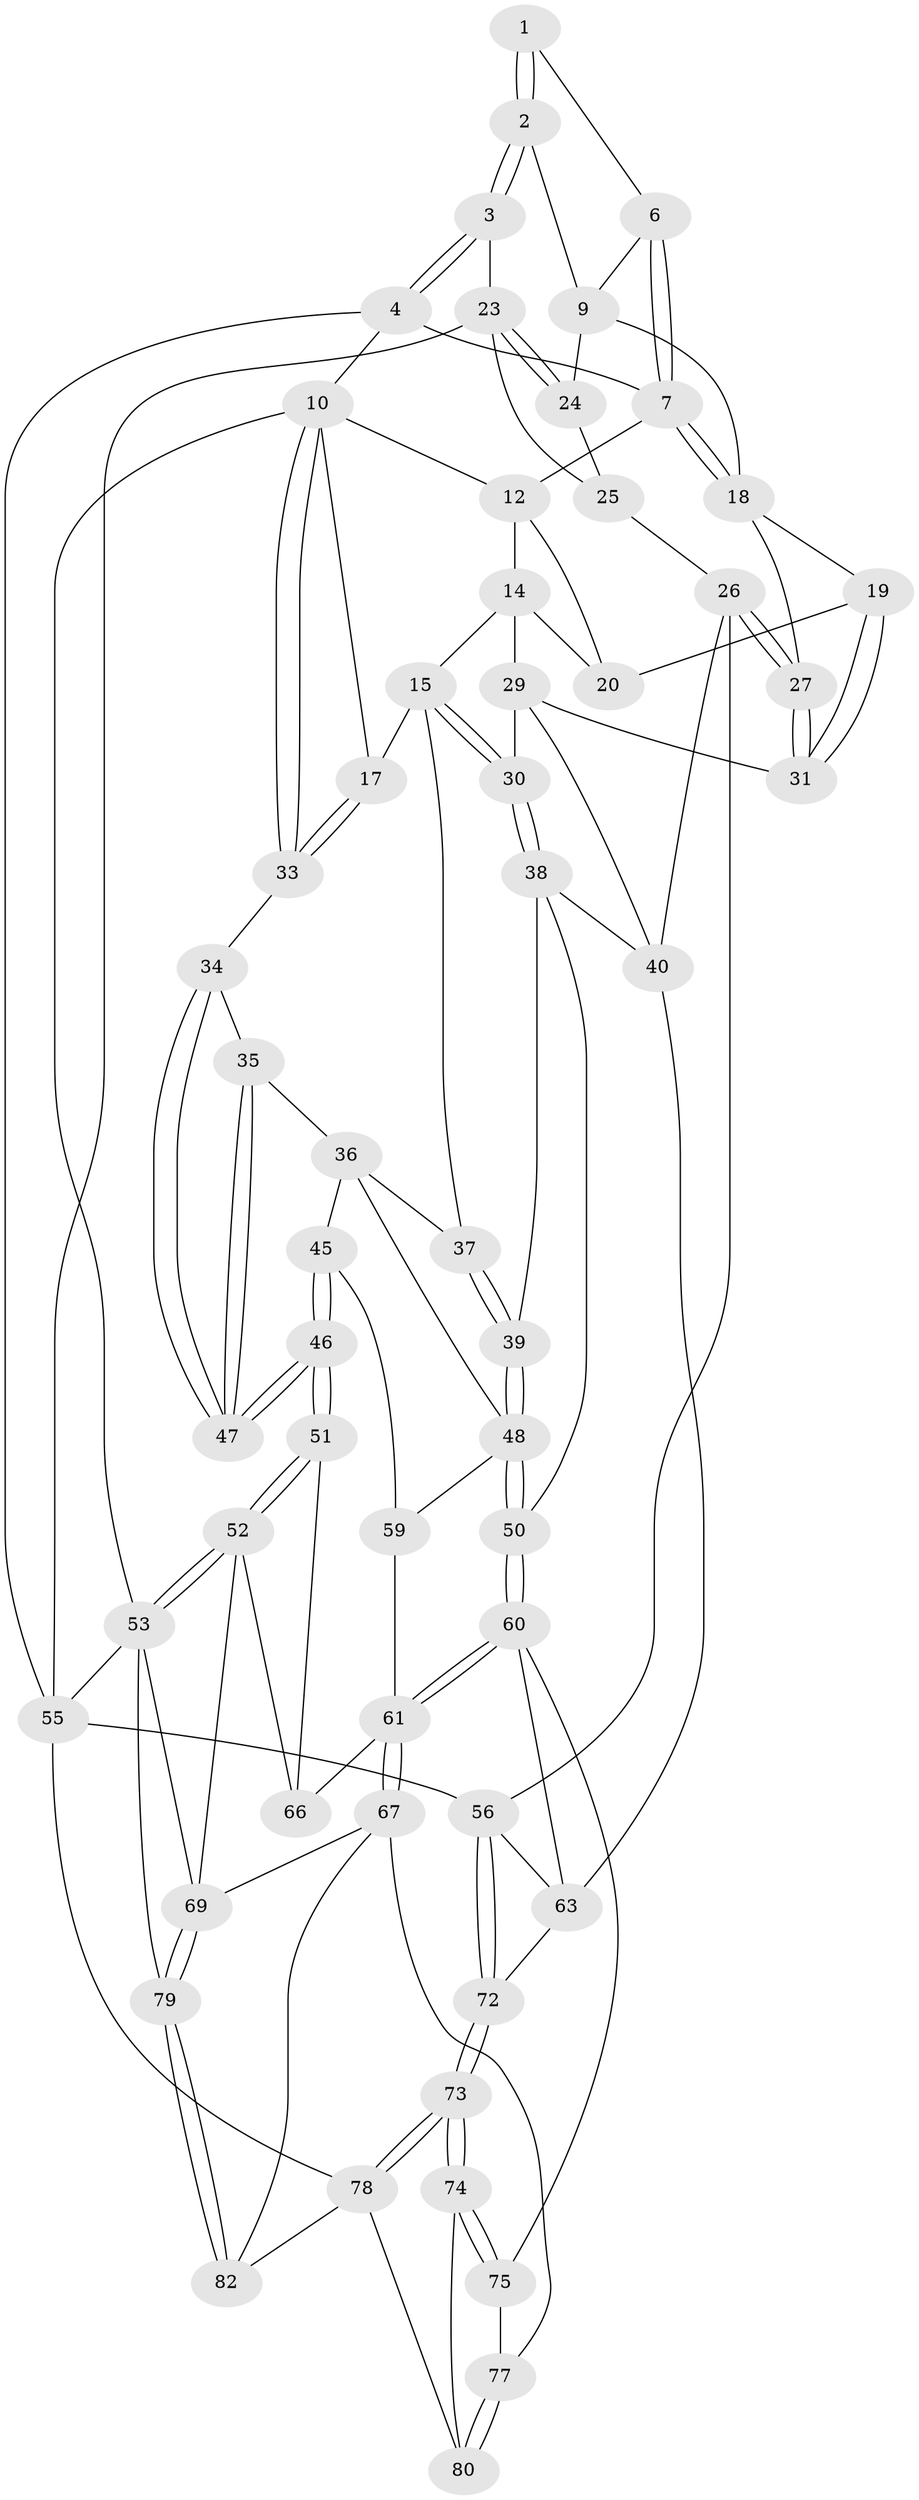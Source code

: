 // Generated by graph-tools (version 1.1) at 2025/52/02/27/25 19:52:44]
// undirected, 57 vertices, 133 edges
graph export_dot {
graph [start="1"]
  node [color=gray90,style=filled];
  1 [pos="+0.8849299105261696+0.08359372725731819"];
  2 [pos="+0.9171027781617812+0.12612328421161362"];
  3 [pos="+1+0"];
  4 [pos="+1+0",super="+5"];
  6 [pos="+0.8204840245744368+0.1339880647825568"];
  7 [pos="+0.6860451616870887+0.1336279550376868",super="+8"];
  9 [pos="+0.9088167166356261+0.1714501130545019",super="+21"];
  10 [pos="+0+0",super="+11"];
  12 [pos="+0.43908580592987473+0",super="+13"];
  14 [pos="+0.41713399290248904+0.234391405337329",super="+28"];
  15 [pos="+0.3994087002382606+0.24620127204718967",super="+16"];
  17 [pos="+0.2368970204896174+0.19526984147117388"];
  18 [pos="+0.6928364011536697+0.18379061158352544",super="+22"];
  19 [pos="+0.5485267900767303+0.2602785583012232"];
  20 [pos="+0.5338088752435769+0.25940460658127856"];
  23 [pos="+1+0.3184604764114741",super="+54"];
  24 [pos="+0.9181010406857338+0.199106213700278"];
  25 [pos="+0.8255235964609218+0.41886920009318923"];
  26 [pos="+0.8055629463167461+0.4175225989198256",super="+42"];
  27 [pos="+0.7462735364070386+0.3590803163023533"];
  29 [pos="+0.47521717477147535+0.3317089241329547",super="+32"];
  30 [pos="+0.41655378341052535+0.37184400444524945"];
  31 [pos="+0.608543065581444+0.38172645909672015"];
  33 [pos="+0+0"];
  34 [pos="+0+0.1148385964596946"];
  35 [pos="+0.14908084603633037+0.3109389557491381"];
  36 [pos="+0.213147204305903+0.32380770470534764",super="+44"];
  37 [pos="+0.21514964486888205+0.3228800763100008"];
  38 [pos="+0.40588974796559685+0.38346908123548024",super="+41"];
  39 [pos="+0.2871571810703681+0.37409870277015944"];
  40 [pos="+0.5108144386208234+0.5339774587522408",super="+43"];
  45 [pos="+0.06794992852485865+0.5172328022332615"];
  46 [pos="+0+0.5928357696614089"];
  47 [pos="+0+0.538675033707882"];
  48 [pos="+0.31848082331777267+0.5459034596502617",super="+49"];
  50 [pos="+0.4134434300549174+0.5872067121609275"];
  51 [pos="+0+0.5994386348345081"];
  52 [pos="+0+0.8591434165604016",super="+71"];
  53 [pos="+0+1",super="+76"];
  55 [pos="+1+0.62338196170765",super="+58"];
  56 [pos="+0.9354542994071443+0.7230660275972095",super="+57"];
  59 [pos="+0.20971733637405557+0.6505010485441289"];
  60 [pos="+0.37953189751464794+0.7743796218085642",super="+64"];
  61 [pos="+0.37706695187825146+0.7773771290457917",super="+62"];
  63 [pos="+0.6315483425055481+0.7277330143390682",super="+65"];
  66 [pos="+0.17844391582338923+0.7089869267873619"];
  67 [pos="+0.3745263627928575+0.8207474947793154",super="+68"];
  69 [pos="+0.21194867713417417+0.8890034740563199",super="+70"];
  72 [pos="+0.7711502265421707+0.9943429112759175"];
  73 [pos="+0.7661135253284409+1"];
  74 [pos="+0.6221939729580733+0.976704256708992"];
  75 [pos="+0.5355118432822079+0.8867501522276581"];
  77 [pos="+0.4234235367434409+0.8659428338970252"];
  78 [pos="+0.8044203126346564+1",super="+81"];
  79 [pos="+0+1"];
  80 [pos="+0.45194284568168164+0.9645284979762113"];
  82 [pos="+0.29868709178235114+1"];
  1 -- 2;
  1 -- 2;
  1 -- 6;
  2 -- 3;
  2 -- 3;
  2 -- 9;
  3 -- 4;
  3 -- 4;
  3 -- 23;
  4 -- 10;
  4 -- 55;
  4 -- 7;
  6 -- 7;
  6 -- 7;
  6 -- 9;
  7 -- 18;
  7 -- 18;
  7 -- 12;
  9 -- 24;
  9 -- 18;
  10 -- 33;
  10 -- 33;
  10 -- 53;
  10 -- 17;
  10 -- 12;
  12 -- 20;
  12 -- 14;
  14 -- 15;
  14 -- 20;
  14 -- 29;
  15 -- 30;
  15 -- 30;
  15 -- 17;
  15 -- 37;
  17 -- 33;
  17 -- 33;
  18 -- 19;
  18 -- 27;
  19 -- 20;
  19 -- 31;
  19 -- 31;
  23 -- 24;
  23 -- 24;
  23 -- 25;
  23 -- 55;
  24 -- 25;
  25 -- 26;
  26 -- 27;
  26 -- 27;
  26 -- 40;
  26 -- 56;
  27 -- 31;
  27 -- 31;
  29 -- 30;
  29 -- 40;
  29 -- 31;
  30 -- 38;
  30 -- 38;
  33 -- 34;
  34 -- 35;
  34 -- 47;
  34 -- 47;
  35 -- 36;
  35 -- 47;
  35 -- 47;
  36 -- 37;
  36 -- 48;
  36 -- 45;
  37 -- 39;
  37 -- 39;
  38 -- 39;
  38 -- 40;
  38 -- 50;
  39 -- 48;
  39 -- 48;
  40 -- 63;
  45 -- 46;
  45 -- 46;
  45 -- 59;
  46 -- 47;
  46 -- 47;
  46 -- 51;
  46 -- 51;
  48 -- 50;
  48 -- 50;
  48 -- 59;
  50 -- 60;
  50 -- 60;
  51 -- 52;
  51 -- 52;
  51 -- 66;
  52 -- 53;
  52 -- 53;
  52 -- 66;
  52 -- 69;
  53 -- 55;
  53 -- 69;
  53 -- 79;
  55 -- 56;
  55 -- 78;
  56 -- 72;
  56 -- 72;
  56 -- 63;
  59 -- 61;
  60 -- 61;
  60 -- 61;
  60 -- 75;
  60 -- 63;
  61 -- 67;
  61 -- 67;
  61 -- 66;
  63 -- 72;
  67 -- 77;
  67 -- 82;
  67 -- 69;
  69 -- 79;
  69 -- 79;
  72 -- 73;
  72 -- 73;
  73 -- 74;
  73 -- 74;
  73 -- 78;
  73 -- 78;
  74 -- 75;
  74 -- 75;
  74 -- 80;
  75 -- 77;
  77 -- 80;
  77 -- 80;
  78 -- 80;
  78 -- 82;
  79 -- 82;
  79 -- 82;
}
